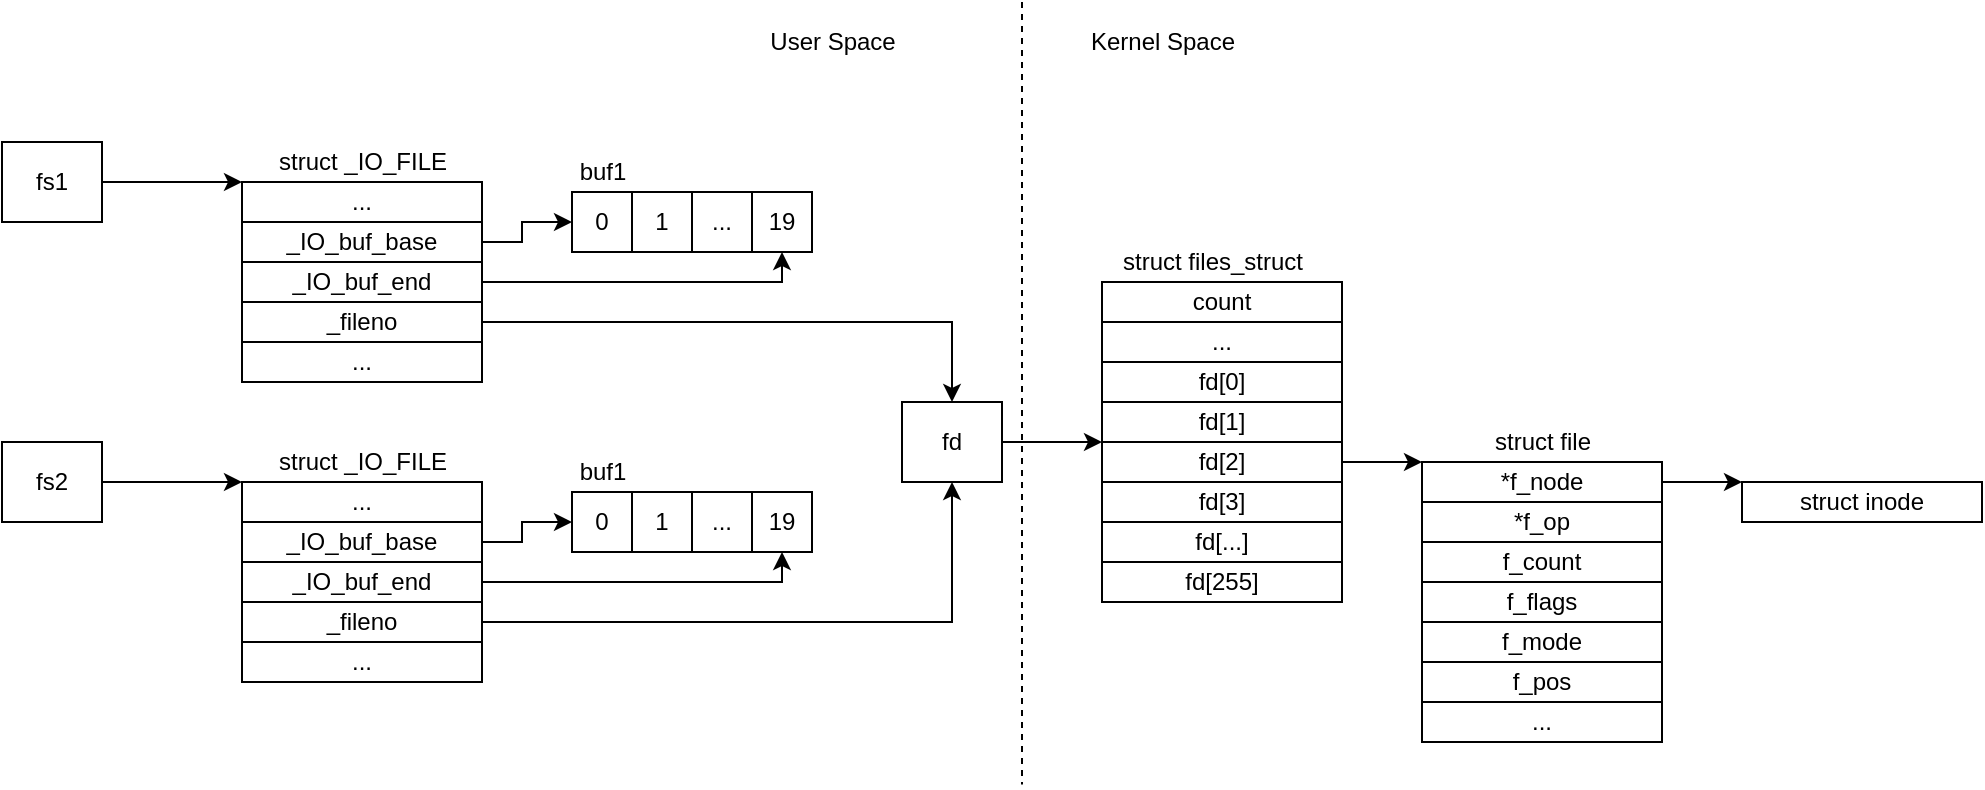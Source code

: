 <mxfile>
    <diagram id="vR1wObXb0Fl8Qe1qTvs4" name="Page-1">
        <mxGraphModel dx="1013" dy="630" grid="0" gridSize="10" guides="1" tooltips="1" connect="1" arrows="1" fold="1" page="1" pageScale="1" pageWidth="1169" pageHeight="827" math="0" shadow="0">
            <root>
                <mxCell id="0"/>
                <mxCell id="1" parent="0"/>
                <mxCell id="37" style="edgeStyle=none;rounded=0;html=1;exitX=1;exitY=0.5;exitDx=0;exitDy=0;entryX=0;entryY=0;entryDx=0;entryDy=0;" edge="1" parent="1" source="2" target="4">
                    <mxGeometry relative="1" as="geometry"/>
                </mxCell>
                <mxCell id="2" value="fs1" style="whiteSpace=wrap;html=1;" vertex="1" parent="1">
                    <mxGeometry x="120" y="100" width="50" height="40" as="geometry"/>
                </mxCell>
                <mxCell id="38" style="edgeStyle=none;rounded=0;html=1;entryX=0;entryY=0;entryDx=0;entryDy=0;" edge="1" parent="1" source="3" target="10">
                    <mxGeometry relative="1" as="geometry"/>
                </mxCell>
                <mxCell id="3" value="fs2" style="whiteSpace=wrap;html=1;" vertex="1" parent="1">
                    <mxGeometry x="120" y="250" width="50" height="40" as="geometry"/>
                </mxCell>
                <mxCell id="4" value="..." style="whiteSpace=wrap;html=1;" vertex="1" parent="1">
                    <mxGeometry x="240" y="120" width="120" height="20" as="geometry"/>
                </mxCell>
                <mxCell id="31" style="edgeStyle=none;rounded=0;html=1;exitX=1;exitY=0.5;exitDx=0;exitDy=0;entryX=0;entryY=0.5;entryDx=0;entryDy=0;" edge="1" parent="1" source="5" target="16">
                    <mxGeometry relative="1" as="geometry">
                        <Array as="points">
                            <mxPoint x="380" y="150"/>
                            <mxPoint x="380" y="140"/>
                        </Array>
                    </mxGeometry>
                </mxCell>
                <mxCell id="5" value="_IO_buf_base" style="whiteSpace=wrap;html=1;" vertex="1" parent="1">
                    <mxGeometry x="240" y="140" width="120" height="20" as="geometry"/>
                </mxCell>
                <mxCell id="32" style="edgeStyle=none;rounded=0;html=1;exitX=1;exitY=0.5;exitDx=0;exitDy=0;entryX=0.5;entryY=1;entryDx=0;entryDy=0;" edge="1" parent="1" source="6" target="19">
                    <mxGeometry relative="1" as="geometry">
                        <Array as="points">
                            <mxPoint x="370" y="170"/>
                            <mxPoint x="510" y="170"/>
                        </Array>
                    </mxGeometry>
                </mxCell>
                <mxCell id="6" value="_IO_buf_end" style="whiteSpace=wrap;html=1;" vertex="1" parent="1">
                    <mxGeometry x="240" y="160" width="120" height="20" as="geometry"/>
                </mxCell>
                <mxCell id="35" style="edgeStyle=none;rounded=0;html=1;exitX=1;exitY=0.5;exitDx=0;exitDy=0;entryX=0.5;entryY=0;entryDx=0;entryDy=0;" edge="1" parent="1" source="7" target="34">
                    <mxGeometry relative="1" as="geometry">
                        <Array as="points">
                            <mxPoint x="595" y="190"/>
                        </Array>
                    </mxGeometry>
                </mxCell>
                <mxCell id="7" value="_fileno" style="whiteSpace=wrap;html=1;" vertex="1" parent="1">
                    <mxGeometry x="240" y="180" width="120" height="20" as="geometry"/>
                </mxCell>
                <mxCell id="8" value="..." style="whiteSpace=wrap;html=1;" vertex="1" parent="1">
                    <mxGeometry x="240" y="200" width="120" height="20" as="geometry"/>
                </mxCell>
                <mxCell id="9" value="struct _IO_FILE" style="text;html=1;resizable=0;autosize=1;align=center;verticalAlign=middle;points=[];fillColor=none;strokeColor=none;rounded=0;" vertex="1" parent="1">
                    <mxGeometry x="250" y="100" width="100" height="20" as="geometry"/>
                </mxCell>
                <mxCell id="10" value="..." style="whiteSpace=wrap;html=1;" vertex="1" parent="1">
                    <mxGeometry x="240" y="270" width="120" height="20" as="geometry"/>
                </mxCell>
                <mxCell id="30" style="edgeStyle=none;html=1;exitX=1;exitY=0.5;exitDx=0;exitDy=0;entryX=0;entryY=0.5;entryDx=0;entryDy=0;rounded=0;" edge="1" parent="1" source="11" target="25">
                    <mxGeometry relative="1" as="geometry">
                        <Array as="points">
                            <mxPoint x="380" y="300"/>
                            <mxPoint x="380" y="290"/>
                        </Array>
                    </mxGeometry>
                </mxCell>
                <mxCell id="11" value="_IO_buf_base" style="whiteSpace=wrap;html=1;" vertex="1" parent="1">
                    <mxGeometry x="240" y="290" width="120" height="20" as="geometry"/>
                </mxCell>
                <mxCell id="33" style="edgeStyle=none;rounded=0;html=1;exitX=1;exitY=0.5;exitDx=0;exitDy=0;entryX=0.5;entryY=1;entryDx=0;entryDy=0;" edge="1" parent="1" source="12" target="28">
                    <mxGeometry relative="1" as="geometry">
                        <Array as="points">
                            <mxPoint x="370" y="320"/>
                            <mxPoint x="400" y="320"/>
                            <mxPoint x="510" y="320"/>
                        </Array>
                    </mxGeometry>
                </mxCell>
                <mxCell id="12" value="_IO_buf_end" style="whiteSpace=wrap;html=1;" vertex="1" parent="1">
                    <mxGeometry x="240" y="310" width="120" height="20" as="geometry"/>
                </mxCell>
                <mxCell id="36" style="edgeStyle=none;rounded=0;html=1;exitX=1;exitY=0.5;exitDx=0;exitDy=0;entryX=0.5;entryY=1;entryDx=0;entryDy=0;" edge="1" parent="1" source="13" target="34">
                    <mxGeometry relative="1" as="geometry">
                        <Array as="points">
                            <mxPoint x="595" y="340"/>
                        </Array>
                    </mxGeometry>
                </mxCell>
                <mxCell id="13" value="_fileno" style="whiteSpace=wrap;html=1;" vertex="1" parent="1">
                    <mxGeometry x="240" y="330" width="120" height="20" as="geometry"/>
                </mxCell>
                <mxCell id="14" value="..." style="whiteSpace=wrap;html=1;" vertex="1" parent="1">
                    <mxGeometry x="240" y="350" width="120" height="20" as="geometry"/>
                </mxCell>
                <mxCell id="15" value="struct _IO_FILE" style="text;html=1;resizable=0;autosize=1;align=center;verticalAlign=middle;points=[];fillColor=none;strokeColor=none;rounded=0;" vertex="1" parent="1">
                    <mxGeometry x="250" y="250" width="100" height="20" as="geometry"/>
                </mxCell>
                <mxCell id="16" value="0" style="whiteSpace=wrap;html=1;" vertex="1" parent="1">
                    <mxGeometry x="405" y="125" width="30" height="30" as="geometry"/>
                </mxCell>
                <mxCell id="17" value="1" style="whiteSpace=wrap;html=1;" vertex="1" parent="1">
                    <mxGeometry x="435" y="125" width="30" height="30" as="geometry"/>
                </mxCell>
                <mxCell id="18" value="..." style="whiteSpace=wrap;html=1;" vertex="1" parent="1">
                    <mxGeometry x="465" y="125" width="30" height="30" as="geometry"/>
                </mxCell>
                <mxCell id="19" value="19" style="whiteSpace=wrap;html=1;" vertex="1" parent="1">
                    <mxGeometry x="495" y="125" width="30" height="30" as="geometry"/>
                </mxCell>
                <mxCell id="20" value="buf1" style="text;html=1;resizable=0;autosize=1;align=center;verticalAlign=middle;points=[];fillColor=none;strokeColor=none;rounded=0;" vertex="1" parent="1">
                    <mxGeometry x="400" y="105" width="40" height="20" as="geometry"/>
                </mxCell>
                <mxCell id="25" value="0" style="whiteSpace=wrap;html=1;" vertex="1" parent="1">
                    <mxGeometry x="405" y="275" width="30" height="30" as="geometry"/>
                </mxCell>
                <mxCell id="26" value="1" style="whiteSpace=wrap;html=1;" vertex="1" parent="1">
                    <mxGeometry x="435" y="275" width="30" height="30" as="geometry"/>
                </mxCell>
                <mxCell id="27" value="..." style="whiteSpace=wrap;html=1;" vertex="1" parent="1">
                    <mxGeometry x="465" y="275" width="30" height="30" as="geometry"/>
                </mxCell>
                <mxCell id="28" value="19" style="whiteSpace=wrap;html=1;" vertex="1" parent="1">
                    <mxGeometry x="495" y="275" width="30" height="30" as="geometry"/>
                </mxCell>
                <mxCell id="29" value="buf1" style="text;html=1;resizable=0;autosize=1;align=center;verticalAlign=middle;points=[];fillColor=none;strokeColor=none;rounded=0;" vertex="1" parent="1">
                    <mxGeometry x="400" y="255" width="40" height="20" as="geometry"/>
                </mxCell>
                <mxCell id="45" style="edgeStyle=none;rounded=0;html=1;exitX=1;exitY=0.5;exitDx=0;exitDy=0;entryX=0;entryY=1;entryDx=0;entryDy=0;" edge="1" parent="1" source="34" target="42">
                    <mxGeometry relative="1" as="geometry"/>
                </mxCell>
                <mxCell id="34" value="fd" style="whiteSpace=wrap;html=1;" vertex="1" parent="1">
                    <mxGeometry x="570" y="230" width="50" height="40" as="geometry"/>
                </mxCell>
                <mxCell id="59" style="edgeStyle=none;rounded=0;html=1;endArrow=none;endFill=0;dashed=1;" edge="1" parent="1">
                    <mxGeometry relative="1" as="geometry">
                        <mxPoint x="630" y="30" as="sourcePoint"/>
                        <mxPoint x="630" y="421.235" as="targetPoint"/>
                    </mxGeometry>
                </mxCell>
                <mxCell id="39" value="count" style="whiteSpace=wrap;html=1;" vertex="1" parent="1">
                    <mxGeometry x="670" y="170" width="120" height="20" as="geometry"/>
                </mxCell>
                <mxCell id="40" value="..." style="whiteSpace=wrap;html=1;" vertex="1" parent="1">
                    <mxGeometry x="670" y="190" width="120" height="20" as="geometry"/>
                </mxCell>
                <mxCell id="41" value="fd[0]" style="whiteSpace=wrap;html=1;" vertex="1" parent="1">
                    <mxGeometry x="670" y="210" width="120" height="20" as="geometry"/>
                </mxCell>
                <mxCell id="42" value="fd[1]" style="whiteSpace=wrap;html=1;" vertex="1" parent="1">
                    <mxGeometry x="670" y="230" width="120" height="20" as="geometry"/>
                </mxCell>
                <mxCell id="56" style="edgeStyle=none;rounded=0;html=1;exitX=1;exitY=0.5;exitDx=0;exitDy=0;entryX=0;entryY=0;entryDx=0;entryDy=0;" edge="1" parent="1" source="43" target="47">
                    <mxGeometry relative="1" as="geometry"/>
                </mxCell>
                <mxCell id="43" value="fd[2]" style="whiteSpace=wrap;html=1;" vertex="1" parent="1">
                    <mxGeometry x="670" y="250" width="120" height="20" as="geometry"/>
                </mxCell>
                <mxCell id="44" value="fd[3]" style="whiteSpace=wrap;html=1;" vertex="1" parent="1">
                    <mxGeometry x="670" y="270" width="120" height="20" as="geometry"/>
                </mxCell>
                <mxCell id="46" value="struct files_struct" style="text;html=1;resizable=0;autosize=1;align=center;verticalAlign=middle;points=[];fillColor=none;strokeColor=none;rounded=0;" vertex="1" parent="1">
                    <mxGeometry x="670" y="150" width="110" height="20" as="geometry"/>
                </mxCell>
                <mxCell id="55" style="edgeStyle=none;rounded=0;html=1;exitX=1;exitY=0.5;exitDx=0;exitDy=0;entryX=0;entryY=0;entryDx=0;entryDy=0;" edge="1" parent="1" source="47" target="54">
                    <mxGeometry relative="1" as="geometry"/>
                </mxCell>
                <mxCell id="47" value="*f_node" style="whiteSpace=wrap;html=1;" vertex="1" parent="1">
                    <mxGeometry x="830" y="260" width="120" height="20" as="geometry"/>
                </mxCell>
                <mxCell id="48" value="*f_op" style="whiteSpace=wrap;html=1;" vertex="1" parent="1">
                    <mxGeometry x="830" y="280" width="120" height="20" as="geometry"/>
                </mxCell>
                <mxCell id="49" value="f_count" style="whiteSpace=wrap;html=1;" vertex="1" parent="1">
                    <mxGeometry x="830" y="300" width="120" height="20" as="geometry"/>
                </mxCell>
                <mxCell id="50" value="f_flags" style="whiteSpace=wrap;html=1;" vertex="1" parent="1">
                    <mxGeometry x="830" y="320" width="120" height="20" as="geometry"/>
                </mxCell>
                <mxCell id="51" value="f_mode" style="whiteSpace=wrap;html=1;" vertex="1" parent="1">
                    <mxGeometry x="830" y="340" width="120" height="20" as="geometry"/>
                </mxCell>
                <mxCell id="52" value="f_pos" style="whiteSpace=wrap;html=1;" vertex="1" parent="1">
                    <mxGeometry x="830" y="360" width="120" height="20" as="geometry"/>
                </mxCell>
                <mxCell id="53" value="..." style="whiteSpace=wrap;html=1;" vertex="1" parent="1">
                    <mxGeometry x="830" y="380" width="120" height="20" as="geometry"/>
                </mxCell>
                <mxCell id="54" value="struct inode" style="whiteSpace=wrap;html=1;" vertex="1" parent="1">
                    <mxGeometry x="990" y="270" width="120" height="20" as="geometry"/>
                </mxCell>
                <mxCell id="57" value="User Space" style="text;html=1;resizable=0;autosize=1;align=center;verticalAlign=middle;points=[];fillColor=none;strokeColor=none;rounded=0;" vertex="1" parent="1">
                    <mxGeometry x="495" y="40" width="80" height="20" as="geometry"/>
                </mxCell>
                <mxCell id="58" value="Kernel Space" style="text;html=1;resizable=0;autosize=1;align=center;verticalAlign=middle;points=[];fillColor=none;strokeColor=none;rounded=0;" vertex="1" parent="1">
                    <mxGeometry x="655" y="40" width="90" height="20" as="geometry"/>
                </mxCell>
                <mxCell id="60" value="struct file" style="text;html=1;resizable=0;autosize=1;align=center;verticalAlign=middle;points=[];fillColor=none;strokeColor=none;rounded=0;" vertex="1" parent="1">
                    <mxGeometry x="860" y="240" width="60" height="20" as="geometry"/>
                </mxCell>
                <mxCell id="61" value="fd[...]" style="whiteSpace=wrap;html=1;" vertex="1" parent="1">
                    <mxGeometry x="670" y="290" width="120" height="20" as="geometry"/>
                </mxCell>
                <mxCell id="62" value="fd[255]" style="whiteSpace=wrap;html=1;" vertex="1" parent="1">
                    <mxGeometry x="670" y="310" width="120" height="20" as="geometry"/>
                </mxCell>
            </root>
        </mxGraphModel>
    </diagram>
</mxfile>